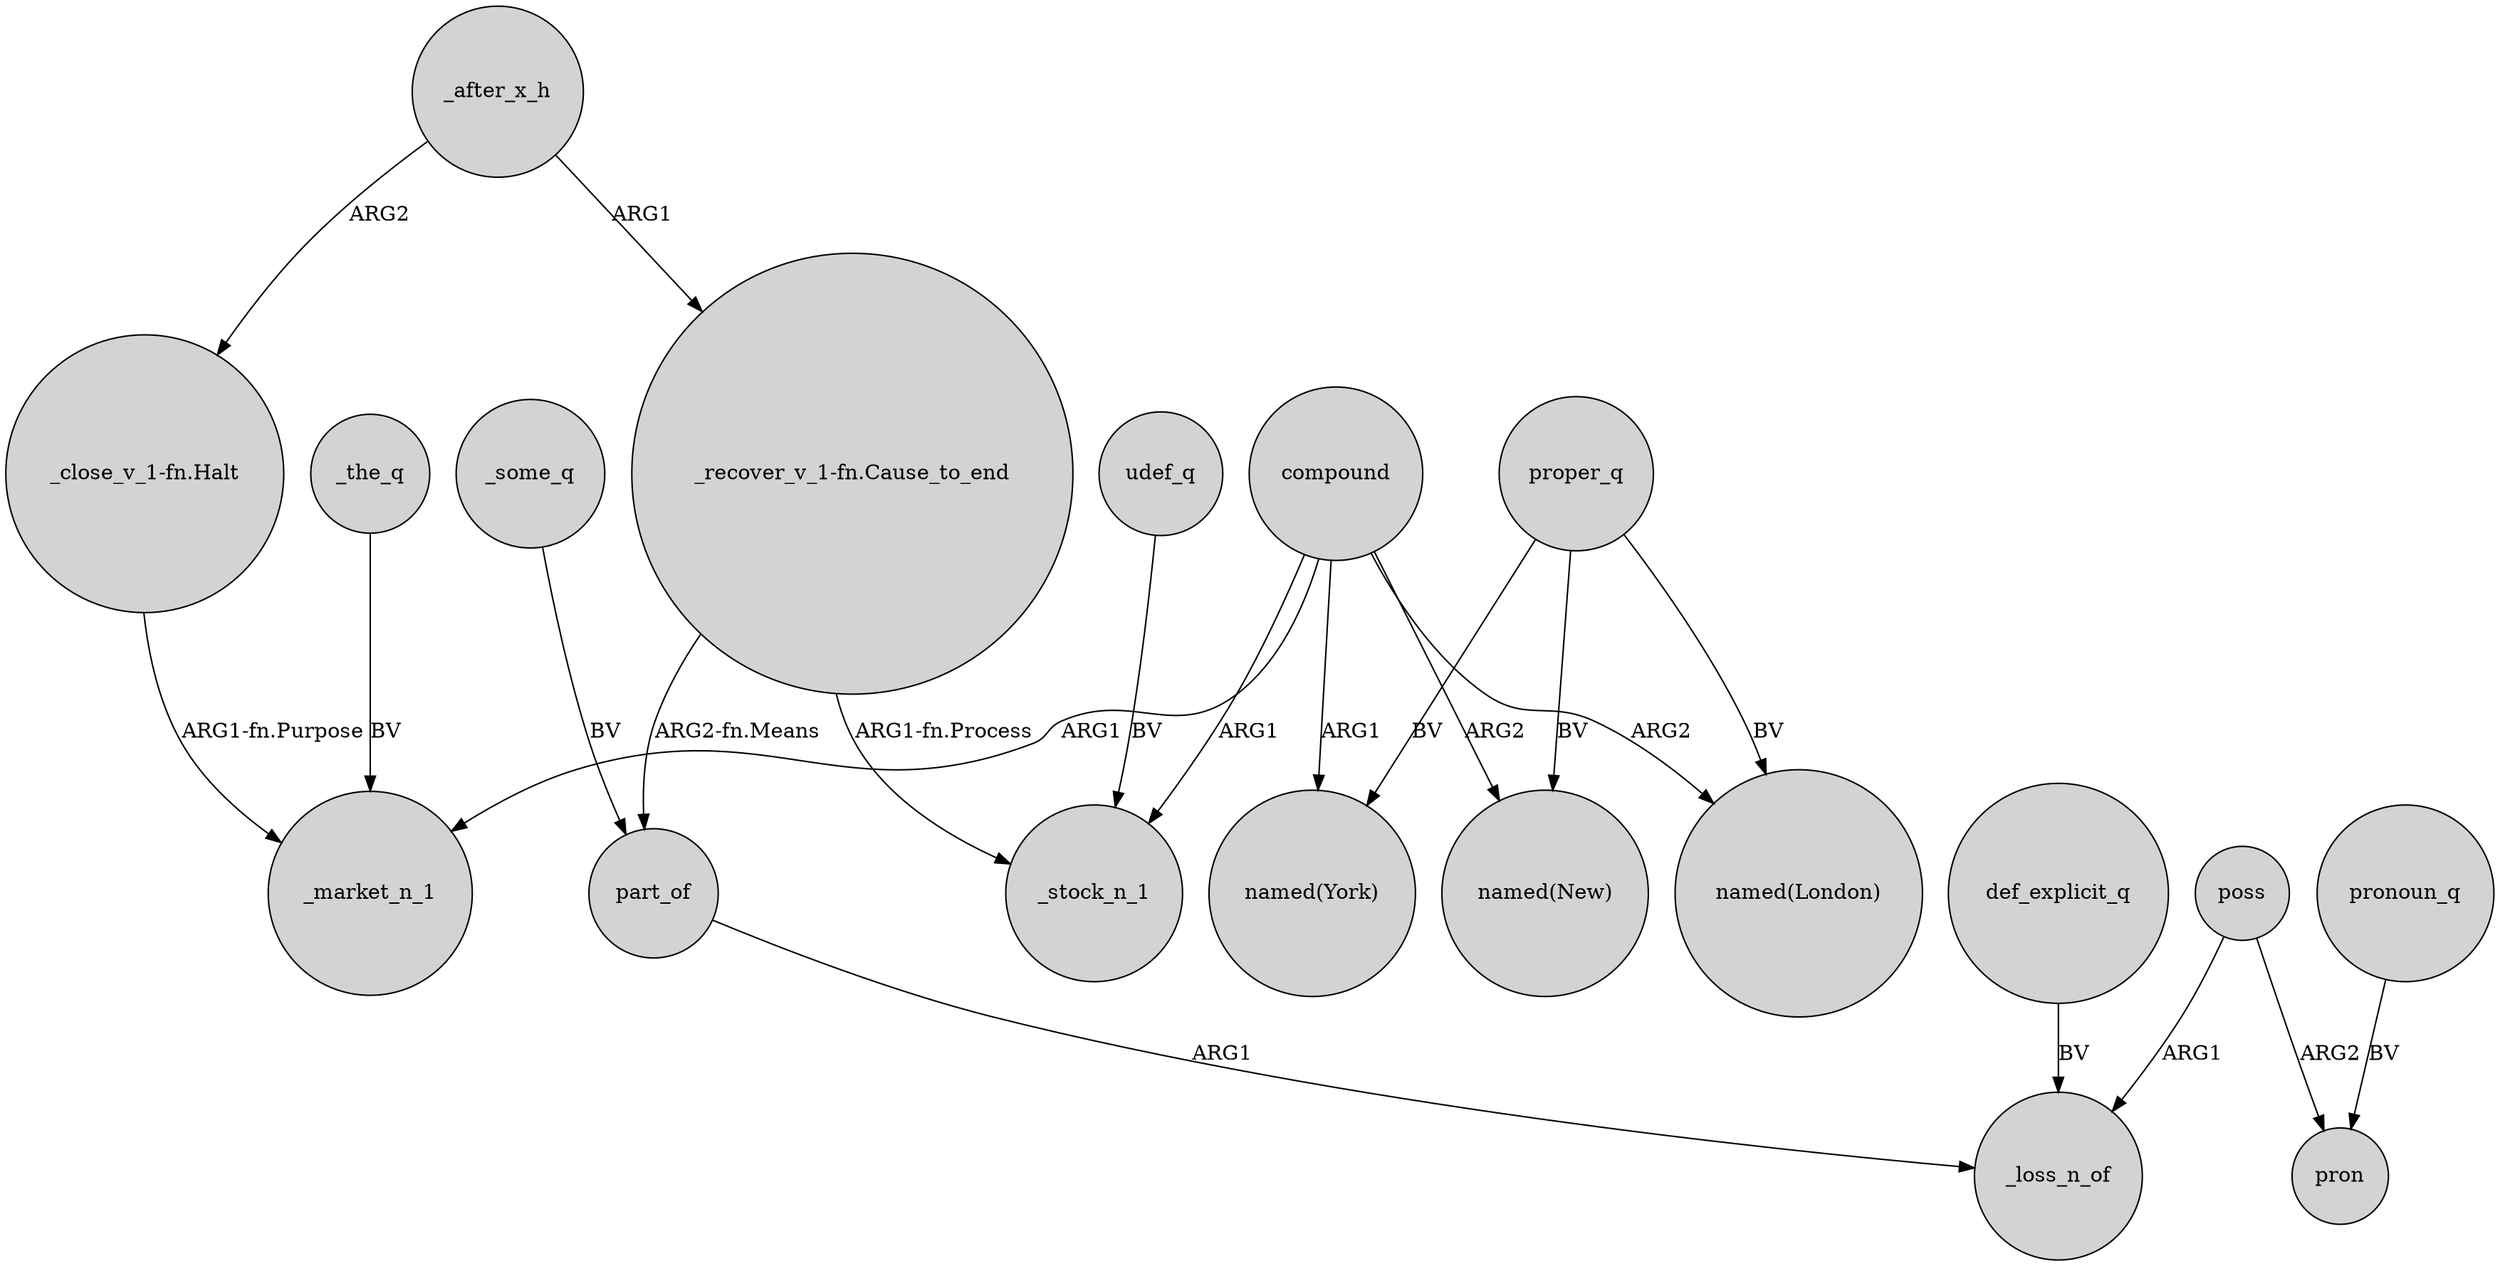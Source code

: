 digraph {
	node [shape=circle style=filled]
	_after_x_h -> "_recover_v_1-fn.Cause_to_end" [label=ARG1]
	compound -> "named(New)" [label=ARG2]
	def_explicit_q -> _loss_n_of [label=BV]
	compound -> "named(London)" [label=ARG2]
	proper_q -> "named(New)" [label=BV]
	_the_q -> _market_n_1 [label=BV]
	proper_q -> "named(York)" [label=BV]
	compound -> _stock_n_1 [label=ARG1]
	pronoun_q -> pron [label=BV]
	"_recover_v_1-fn.Cause_to_end" -> _stock_n_1 [label="ARG1-fn.Process"]
	udef_q -> _stock_n_1 [label=BV]
	poss -> pron [label=ARG2]
	"_close_v_1-fn.Halt" -> _market_n_1 [label="ARG1-fn.Purpose"]
	"_recover_v_1-fn.Cause_to_end" -> part_of [label="ARG2-fn.Means"]
	_some_q -> part_of [label=BV]
	part_of -> _loss_n_of [label=ARG1]
	proper_q -> "named(London)" [label=BV]
	compound -> "named(York)" [label=ARG1]
	compound -> _market_n_1 [label=ARG1]
	poss -> _loss_n_of [label=ARG1]
	_after_x_h -> "_close_v_1-fn.Halt" [label=ARG2]
}
